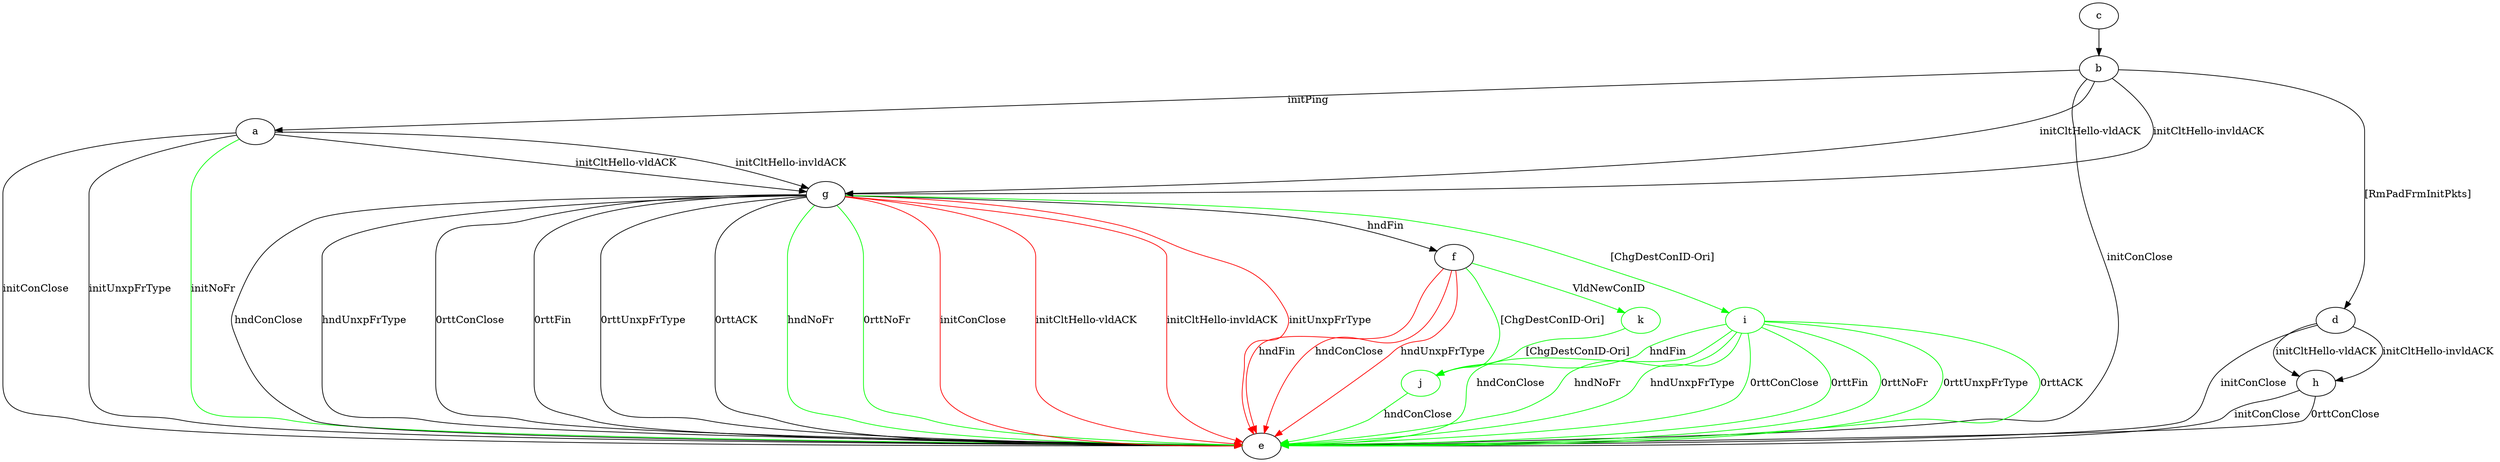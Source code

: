 digraph "" {
	a -> e	[key=0,
		label="initConClose "];
	a -> e	[key=1,
		label="initUnxpFrType "];
	a -> e	[key=2,
		color=green,
		label="initNoFr "];
	a -> g	[key=0,
		label="initCltHello-vldACK "];
	a -> g	[key=1,
		label="initCltHello-invldACK "];
	b -> a	[key=0,
		label="initPing "];
	b -> d	[key=0,
		label="[RmPadFrmInitPkts] "];
	b -> e	[key=0,
		label="initConClose "];
	b -> g	[key=0,
		label="initCltHello-vldACK "];
	b -> g	[key=1,
		label="initCltHello-invldACK "];
	c -> b	[key=0];
	d -> e	[key=0,
		label="initConClose "];
	d -> h	[key=0,
		label="initCltHello-vldACK "];
	d -> h	[key=1,
		label="initCltHello-invldACK "];
	f -> e	[key=0,
		color=red,
		label="hndFin "];
	f -> e	[key=1,
		color=red,
		label="hndConClose "];
	f -> e	[key=2,
		color=red,
		label="hndUnxpFrType "];
	j	[color=green];
	f -> j	[key=0,
		color=green,
		label="[ChgDestConID-Ori] "];
	k	[color=green];
	f -> k	[key=0,
		color=green,
		label="VldNewConID "];
	g -> e	[key=0,
		label="hndConClose "];
	g -> e	[key=1,
		label="hndUnxpFrType "];
	g -> e	[key=2,
		label="0rttConClose "];
	g -> e	[key=3,
		label="0rttFin "];
	g -> e	[key=4,
		label="0rttUnxpFrType "];
	g -> e	[key=5,
		label="0rttACK "];
	g -> e	[key=6,
		color=green,
		label="hndNoFr "];
	g -> e	[key=7,
		color=green,
		label="0rttNoFr "];
	g -> e	[key=8,
		color=red,
		label="initConClose "];
	g -> e	[key=9,
		color=red,
		label="initCltHello-vldACK "];
	g -> e	[key=10,
		color=red,
		label="initCltHello-invldACK "];
	g -> e	[key=11,
		color=red,
		label="initUnxpFrType "];
	g -> f	[key=0,
		label="hndFin "];
	i	[color=green];
	g -> i	[key=0,
		color=green,
		label="[ChgDestConID-Ori] "];
	h -> e	[key=0,
		label="initConClose "];
	h -> e	[key=1,
		label="0rttConClose "];
	i -> e	[key=0,
		color=green,
		label="hndConClose "];
	i -> e	[key=1,
		color=green,
		label="hndNoFr "];
	i -> e	[key=2,
		color=green,
		label="hndUnxpFrType "];
	i -> e	[key=3,
		color=green,
		label="0rttConClose "];
	i -> e	[key=4,
		color=green,
		label="0rttFin "];
	i -> e	[key=5,
		color=green,
		label="0rttNoFr "];
	i -> e	[key=6,
		color=green,
		label="0rttUnxpFrType "];
	i -> e	[key=7,
		color=green,
		label="0rttACK "];
	i -> j	[key=0,
		color=green,
		label="hndFin "];
	j -> e	[key=0,
		color=green,
		label="hndConClose "];
	k -> j	[key=0,
		color=green,
		label="[ChgDestConID-Ori] "];
}
